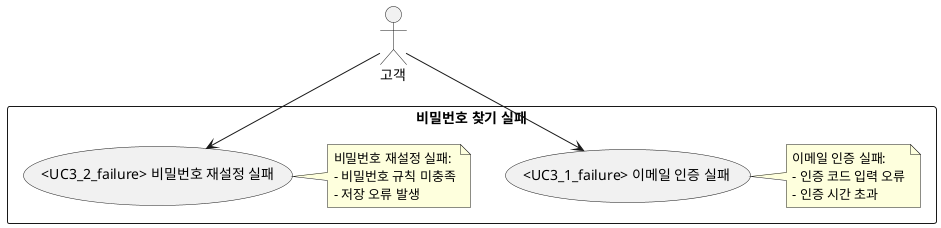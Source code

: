 @startuml
actor "고객" as Customer

rectangle "비밀번호 찾기 실패" {
  usecase "<UC3_1_failure> 이메일 인증 실패" as UC3_1_failure
  note right
  이메일 인증 실패:
  - 인증 코드 입력 오류
  - 인증 시간 초과
  end note

  usecase "<UC3_2_failure> 비밀번호 재설정 실패" as UC3_2_failure
  note right
  비밀번호 재설정 실패:
  - 비밀번호 규칙 미충족
  - 저장 오류 발생
  end note
}

Customer --> UC3_1_failure
Customer --> UC3_2_failure
@enduml
